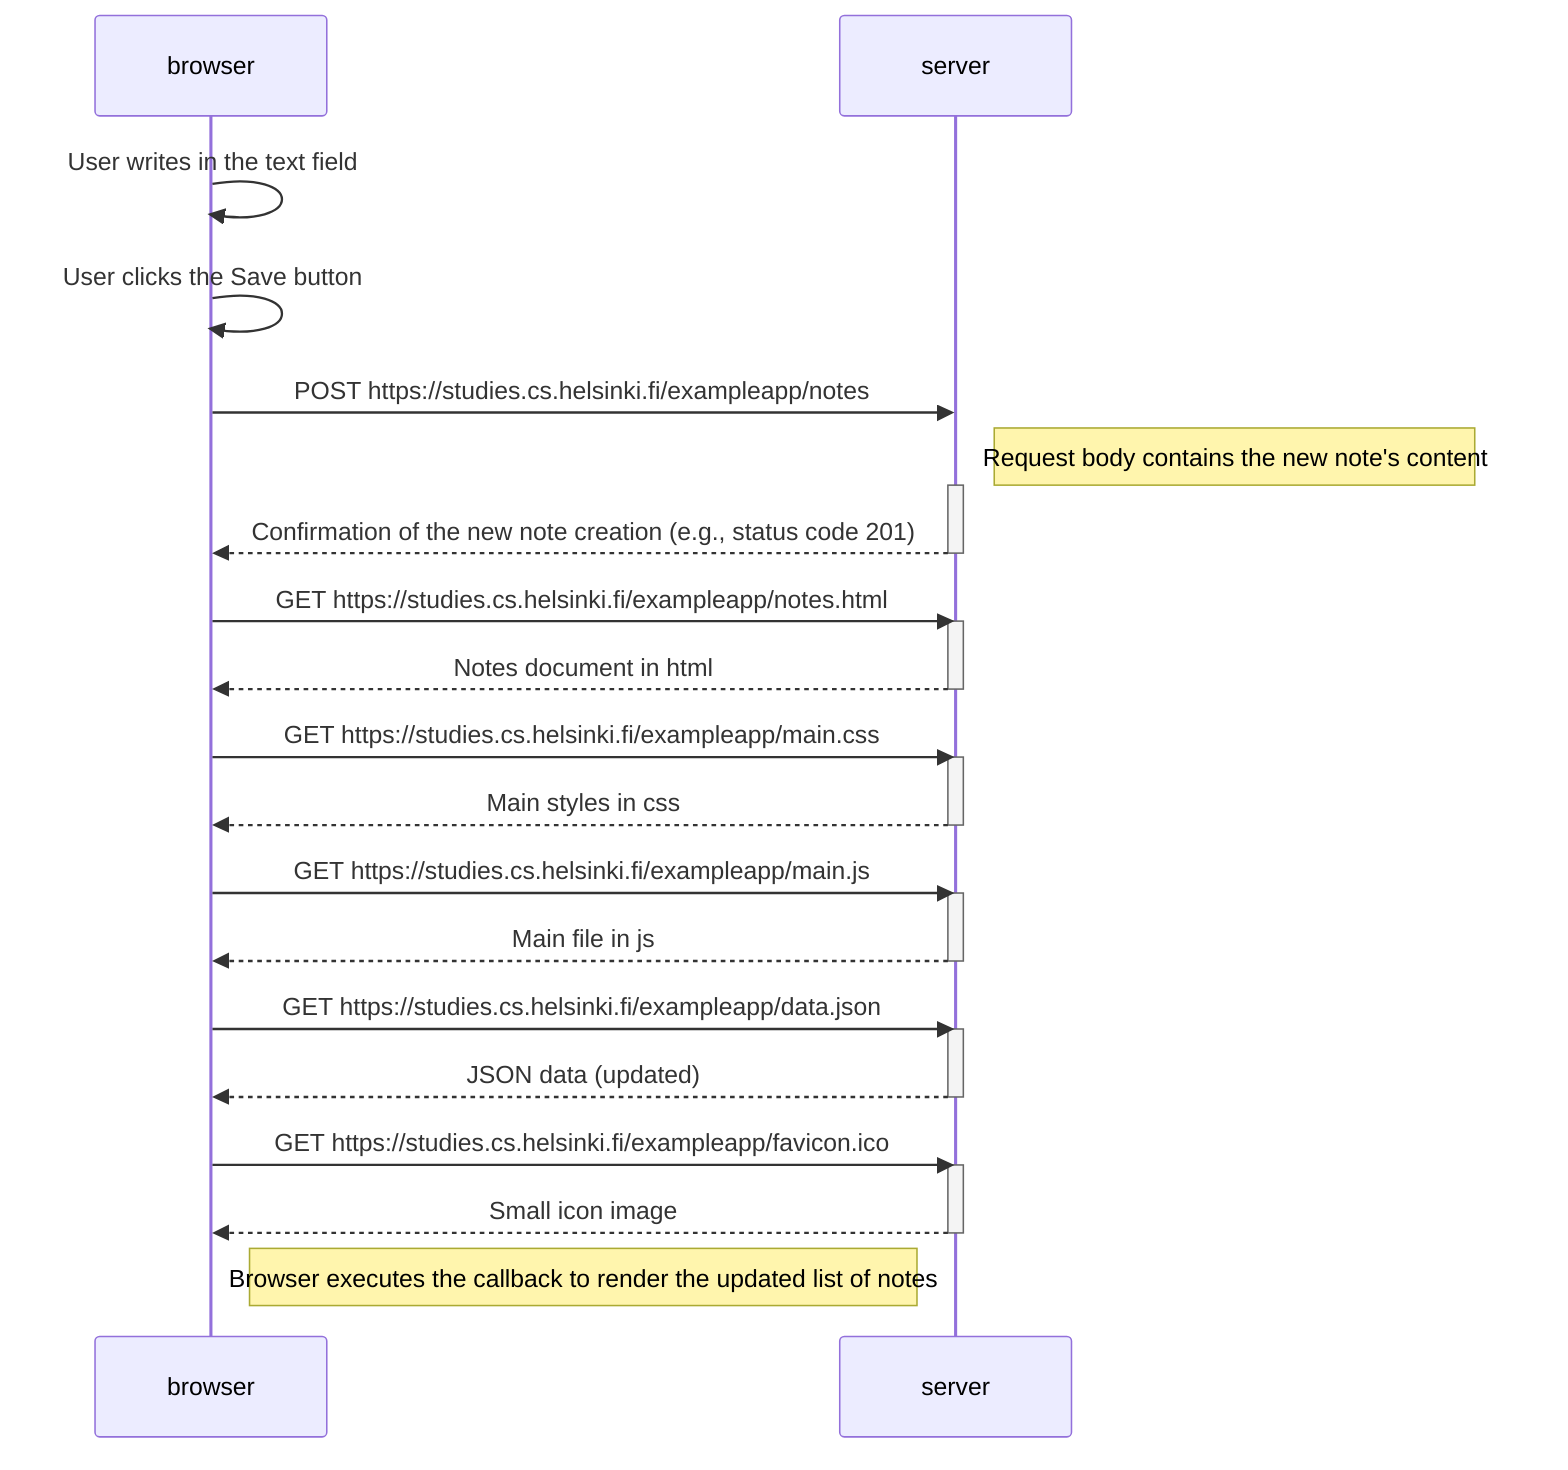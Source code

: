 sequenceDiagram
    participant browser
    participant server

    browser->>browser: User writes in the text field
    browser->>browser: User clicks the Save button

    browser->>server: POST https://studies.cs.helsinki.fi/exampleapp/notes
    Note right of server: Request body contains the new note's content

    activate server
    server-->>browser: Confirmation of the new note creation (e.g., status code 201)
    deactivate server

    browser->>server: GET https://studies.cs.helsinki.fi/exampleapp/notes.html
    activate server
    server-->>browser: Notes document in html
    deactivate server

    browser->>server: GET https://studies.cs.helsinki.fi/exampleapp/main.css
    activate server
    server-->>browser: Main styles in css
    deactivate server

    browser->>server: GET https://studies.cs.helsinki.fi/exampleapp/main.js
    activate server
    server-->>browser: Main file in js
    deactivate server

    browser->>server: GET https://studies.cs.helsinki.fi/exampleapp/data.json
    activate server
    server-->>browser: JSON data (updated)
    deactivate server

    browser->>server: GET https://studies.cs.helsinki.fi/exampleapp/favicon.ico
    activate server
    server-->>browser: Small icon image
    deactivate server

    Note right of browser: Browser executes the callback to render the updated list of notes
